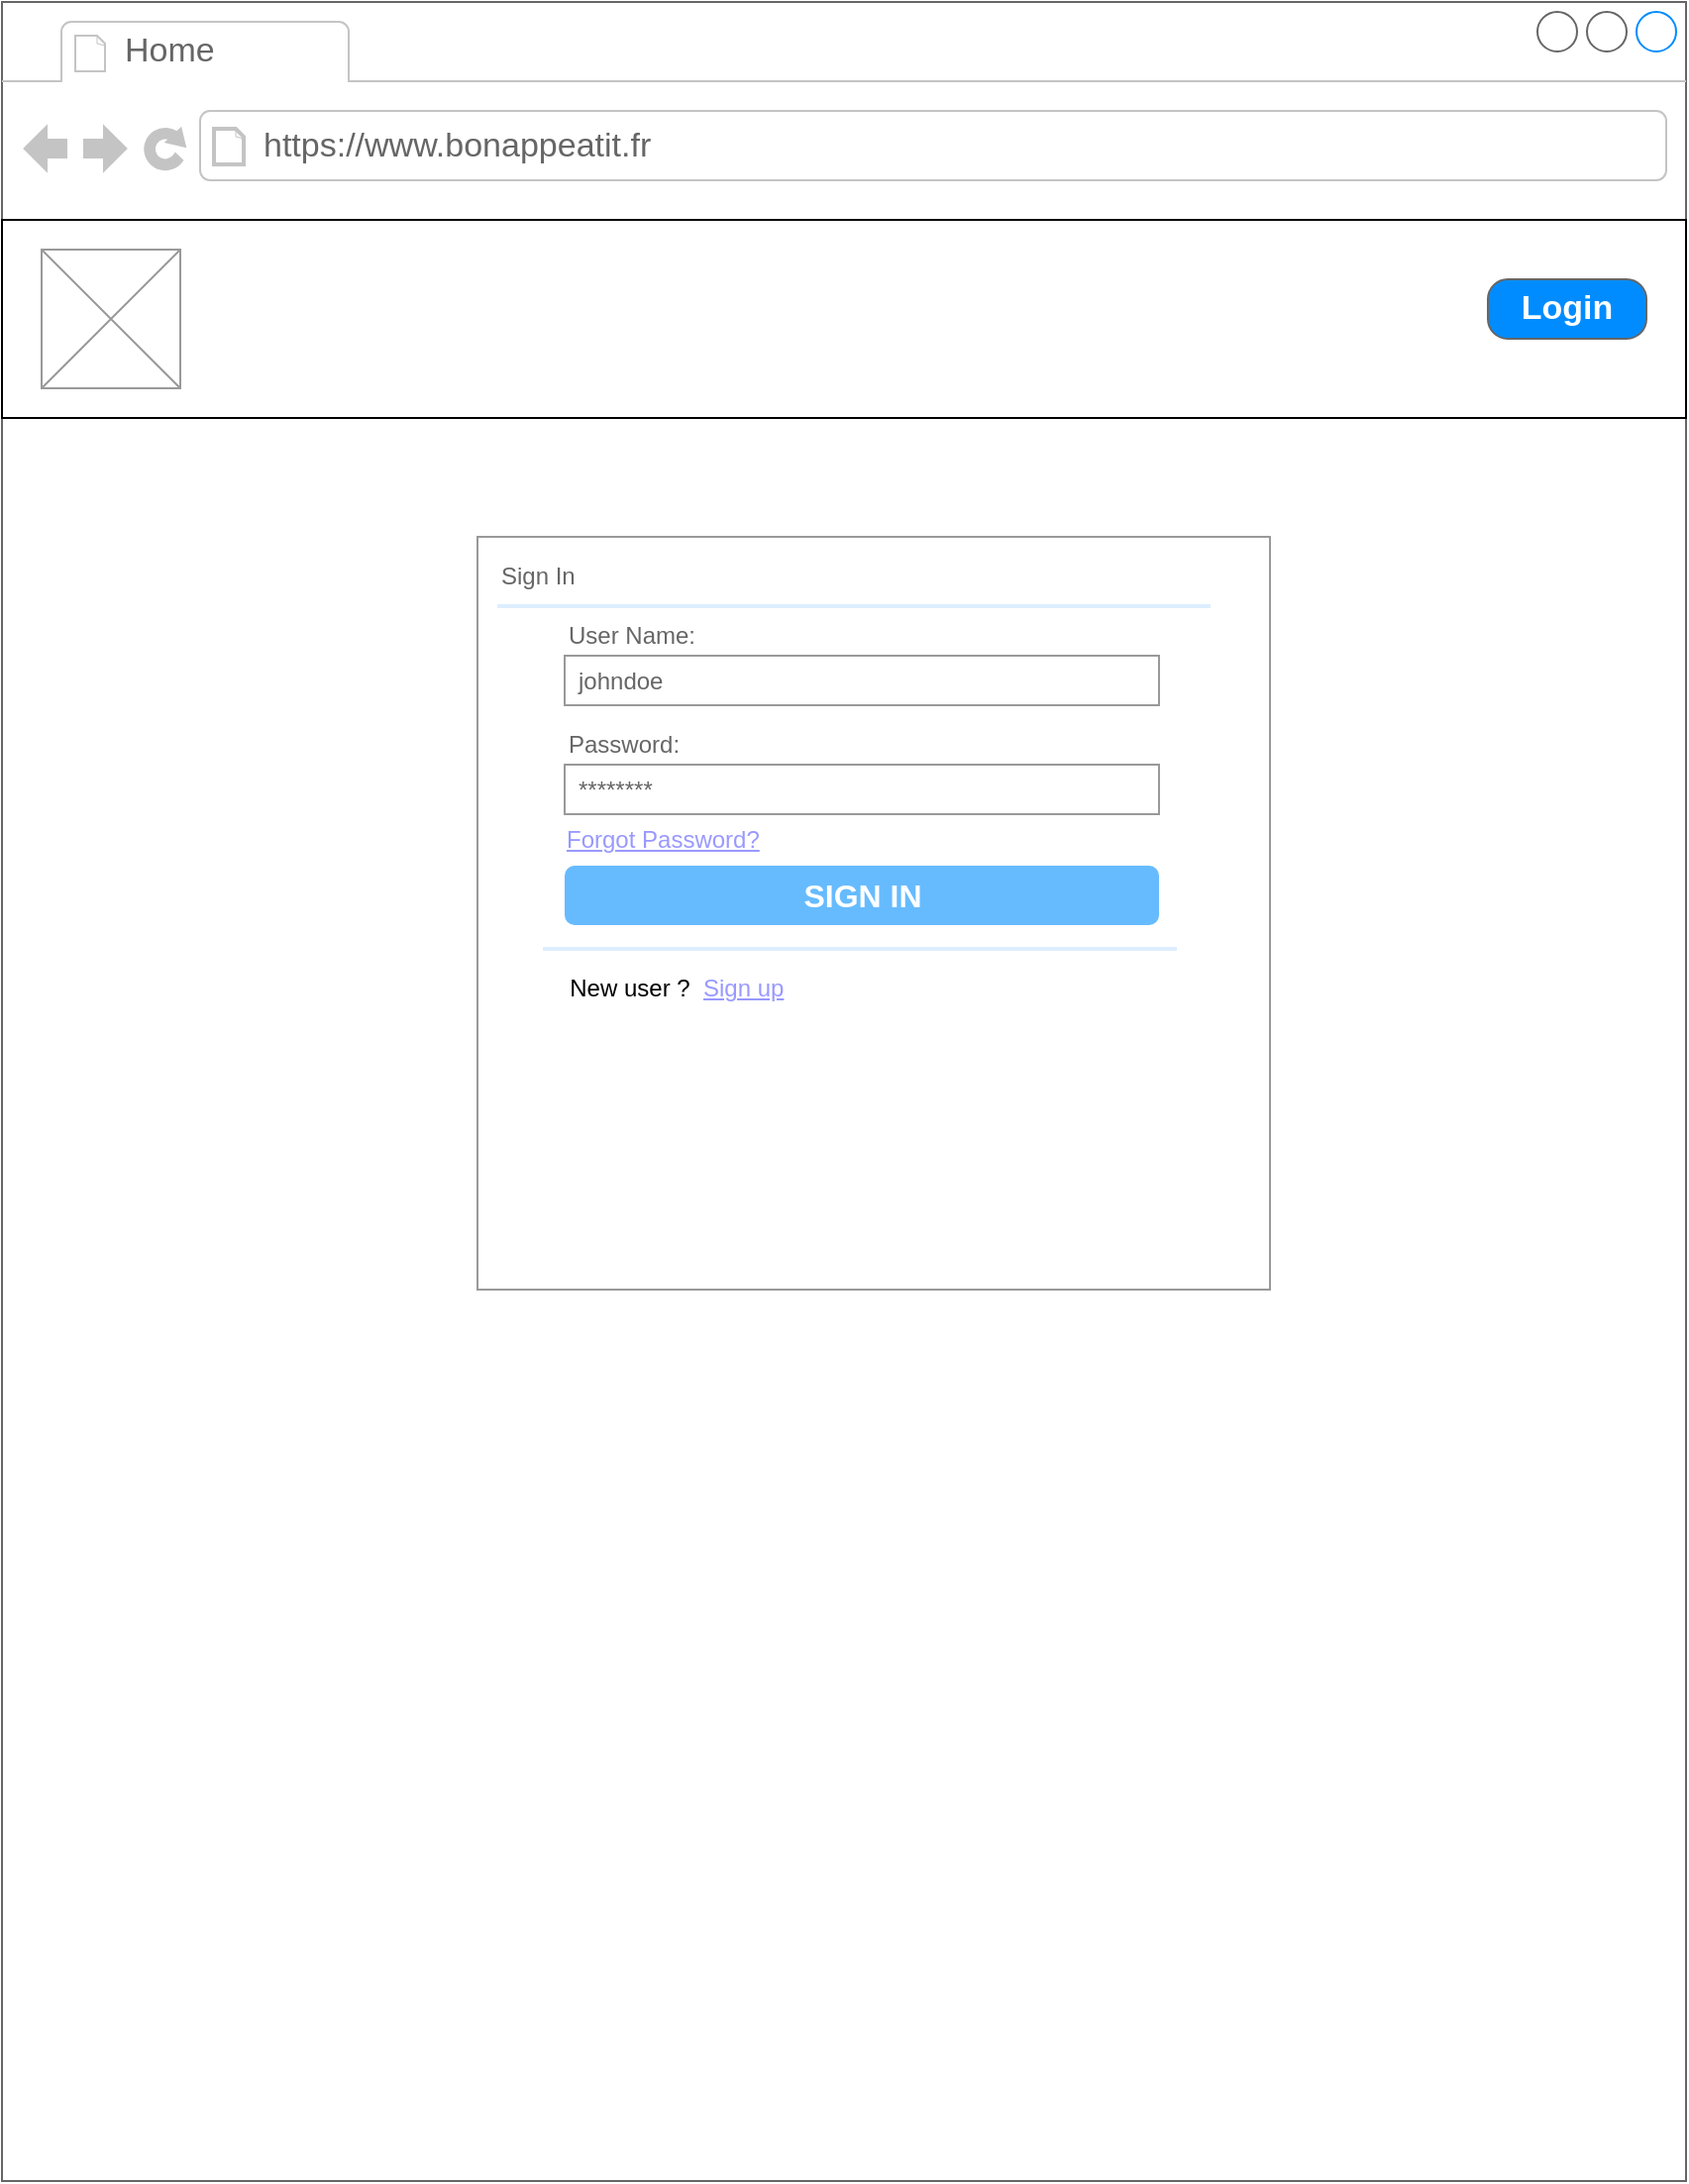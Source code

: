 <mxfile version="27.1.0">
  <diagram name="Page-1" id="sALq_mYJsIHV27RAzlB7">
    <mxGraphModel dx="1426" dy="797" grid="1" gridSize="10" guides="1" tooltips="1" connect="1" arrows="1" fold="1" page="1" pageScale="1" pageWidth="850" pageHeight="1100" math="0" shadow="0">
      <root>
        <mxCell id="0" />
        <mxCell id="1" parent="0" />
        <mxCell id="IadbMeevf03XnhBrfUi4-1" value="" style="strokeWidth=1;shadow=0;dashed=0;align=center;html=1;shape=mxgraph.mockup.containers.browserWindow;rSize=0;strokeColor=#666666;strokeColor2=#008cff;strokeColor3=#c4c4c4;mainText=,;recursiveResize=0;" parent="1" vertex="1">
          <mxGeometry width="850" height="1100" as="geometry" />
        </mxCell>
        <mxCell id="IadbMeevf03XnhBrfUi4-2" value="Home" style="strokeWidth=1;shadow=0;dashed=0;align=center;html=1;shape=mxgraph.mockup.containers.anchor;fontSize=17;fontColor=#666666;align=left;whiteSpace=wrap;" parent="IadbMeevf03XnhBrfUi4-1" vertex="1">
          <mxGeometry x="60" y="12" width="110" height="26" as="geometry" />
        </mxCell>
        <mxCell id="IadbMeevf03XnhBrfUi4-3" value="https://www.bonappeatit.fr" style="strokeWidth=1;shadow=0;dashed=0;align=center;html=1;shape=mxgraph.mockup.containers.anchor;rSize=0;fontSize=17;fontColor=#666666;align=left;" parent="IadbMeevf03XnhBrfUi4-1" vertex="1">
          <mxGeometry x="130" y="60" width="250" height="26" as="geometry" />
        </mxCell>
        <mxCell id="sArDygP2SWiCbv7uEsUI-2" value="" style="rounded=0;whiteSpace=wrap;html=1;" parent="IadbMeevf03XnhBrfUi4-1" vertex="1">
          <mxGeometry y="110" width="850" height="100" as="geometry" />
        </mxCell>
        <mxCell id="sArDygP2SWiCbv7uEsUI-3" value="Login" style="strokeWidth=1;shadow=0;dashed=0;align=center;html=1;shape=mxgraph.mockup.buttons.button;strokeColor=#666666;fontColor=#ffffff;mainText=;buttonStyle=round;fontSize=17;fontStyle=1;fillColor=#008cff;whiteSpace=wrap;" parent="IadbMeevf03XnhBrfUi4-1" vertex="1">
          <mxGeometry x="750" y="140" width="80" height="30" as="geometry" />
        </mxCell>
        <mxCell id="sArDygP2SWiCbv7uEsUI-4" value="" style="verticalLabelPosition=bottom;shadow=0;dashed=0;align=center;html=1;verticalAlign=top;strokeWidth=1;shape=mxgraph.mockup.graphics.simpleIcon;strokeColor=#999999;" parent="IadbMeevf03XnhBrfUi4-1" vertex="1">
          <mxGeometry x="20" y="125" width="70" height="70" as="geometry" />
        </mxCell>
        <mxCell id="Ejg-tMhzFwqjGB6Roqcw-1" value="" style="strokeWidth=1;shadow=0;dashed=0;align=center;html=1;shape=mxgraph.mockup.forms.rrect;rSize=0;strokeColor=#999999;fillColor=#ffffff;" vertex="1" parent="1">
          <mxGeometry x="240" y="270" width="400" height="380" as="geometry" />
        </mxCell>
        <mxCell id="Ejg-tMhzFwqjGB6Roqcw-2" value="Sign In" style="strokeWidth=1;shadow=0;dashed=0;align=center;html=1;shape=mxgraph.mockup.forms.anchor;fontSize=12;fontColor=#666666;align=left;resizeWidth=1;spacingLeft=0;" vertex="1" parent="Ejg-tMhzFwqjGB6Roqcw-1">
          <mxGeometry width="200" height="20" relative="1" as="geometry">
            <mxPoint x="10" y="10" as="offset" />
          </mxGeometry>
        </mxCell>
        <mxCell id="Ejg-tMhzFwqjGB6Roqcw-3" value="" style="shape=line;strokeColor=#ddeeff;strokeWidth=2;html=1;resizeWidth=1;" vertex="1" parent="Ejg-tMhzFwqjGB6Roqcw-1">
          <mxGeometry width="360" height="10" relative="1" as="geometry">
            <mxPoint x="10" y="30" as="offset" />
          </mxGeometry>
        </mxCell>
        <mxCell id="Ejg-tMhzFwqjGB6Roqcw-4" value="User Name:" style="strokeWidth=1;shadow=0;dashed=0;align=center;html=1;shape=mxgraph.mockup.forms.anchor;fontSize=12;fontColor=#666666;align=left;resizeWidth=1;spacingLeft=0;" vertex="1" parent="Ejg-tMhzFwqjGB6Roqcw-1">
          <mxGeometry width="200" height="20" relative="1" as="geometry">
            <mxPoint x="44" y="40" as="offset" />
          </mxGeometry>
        </mxCell>
        <mxCell id="Ejg-tMhzFwqjGB6Roqcw-5" value="johndoe" style="strokeWidth=1;shadow=0;dashed=0;align=center;html=1;shape=mxgraph.mockup.forms.rrect;rSize=0;strokeColor=#999999;fontColor=#666666;align=left;spacingLeft=5;resizeWidth=1;" vertex="1" parent="Ejg-tMhzFwqjGB6Roqcw-1">
          <mxGeometry width="300" height="25" relative="1" as="geometry">
            <mxPoint x="44" y="60" as="offset" />
          </mxGeometry>
        </mxCell>
        <mxCell id="Ejg-tMhzFwqjGB6Roqcw-6" value="Password:" style="strokeWidth=1;shadow=0;dashed=0;align=center;html=1;shape=mxgraph.mockup.forms.anchor;fontSize=12;fontColor=#666666;align=left;resizeWidth=1;spacingLeft=0;" vertex="1" parent="Ejg-tMhzFwqjGB6Roqcw-1">
          <mxGeometry width="200" height="20" relative="1" as="geometry">
            <mxPoint x="44" y="95" as="offset" />
          </mxGeometry>
        </mxCell>
        <mxCell id="Ejg-tMhzFwqjGB6Roqcw-7" value="********" style="strokeWidth=1;shadow=0;dashed=0;align=center;html=1;shape=mxgraph.mockup.forms.rrect;rSize=0;strokeColor=#999999;fontColor=#666666;align=left;spacingLeft=5;resizeWidth=1;" vertex="1" parent="Ejg-tMhzFwqjGB6Roqcw-1">
          <mxGeometry width="300" height="25" relative="1" as="geometry">
            <mxPoint x="44" y="115" as="offset" />
          </mxGeometry>
        </mxCell>
        <mxCell id="Ejg-tMhzFwqjGB6Roqcw-8" value="SIGN IN" style="strokeWidth=1;shadow=0;dashed=0;align=center;html=1;shape=mxgraph.mockup.forms.rrect;rSize=5;strokeColor=none;fontColor=#ffffff;fillColor=#66bbff;fontSize=16;fontStyle=1;" vertex="1" parent="Ejg-tMhzFwqjGB6Roqcw-1">
          <mxGeometry y="1" width="300" height="30" relative="1" as="geometry">
            <mxPoint x="44" y="-214" as="offset" />
          </mxGeometry>
        </mxCell>
        <mxCell id="Ejg-tMhzFwqjGB6Roqcw-9" value="Forgot Password?" style="strokeWidth=1;shadow=0;dashed=0;align=center;html=1;shape=mxgraph.mockup.forms.anchor;fontSize=12;fontColor=#9999ff;align=left;spacingLeft=0;fontStyle=4;resizeWidth=1;" vertex="1" parent="Ejg-tMhzFwqjGB6Roqcw-1">
          <mxGeometry y="1" width="300" height="20" relative="1" as="geometry">
            <mxPoint x="43" y="-237" as="offset" />
          </mxGeometry>
        </mxCell>
        <mxCell id="Ejg-tMhzFwqjGB6Roqcw-10" value="" style="shape=line;strokeColor=#ddeeff;strokeWidth=2;html=1;resizeWidth=1;" vertex="1" parent="Ejg-tMhzFwqjGB6Roqcw-1">
          <mxGeometry y="1" width="320" height="10" relative="1" as="geometry">
            <mxPoint x="33" y="-177" as="offset" />
          </mxGeometry>
        </mxCell>
        <mxCell id="Ejg-tMhzFwqjGB6Roqcw-13" value="Sign up" style="strokeWidth=1;shadow=0;dashed=0;align=center;html=1;shape=mxgraph.mockup.forms.anchor;fontSize=12;fontColor=#9999ff;align=left;spacingLeft=0;fontStyle=4;resizeWidth=1;" vertex="1" parent="Ejg-tMhzFwqjGB6Roqcw-1">
          <mxGeometry y="1" width="120" height="20" relative="1" as="geometry">
            <mxPoint x="112" y="-162" as="offset" />
          </mxGeometry>
        </mxCell>
        <mxCell id="Ejg-tMhzFwqjGB6Roqcw-14" value="New user ?" style="text;html=1;align=center;verticalAlign=middle;whiteSpace=wrap;rounded=0;fontColor=light-dark(#000000,#666666);" vertex="1" parent="Ejg-tMhzFwqjGB6Roqcw-1">
          <mxGeometry x="40" y="213" width="74" height="30" as="geometry" />
        </mxCell>
      </root>
    </mxGraphModel>
  </diagram>
</mxfile>

